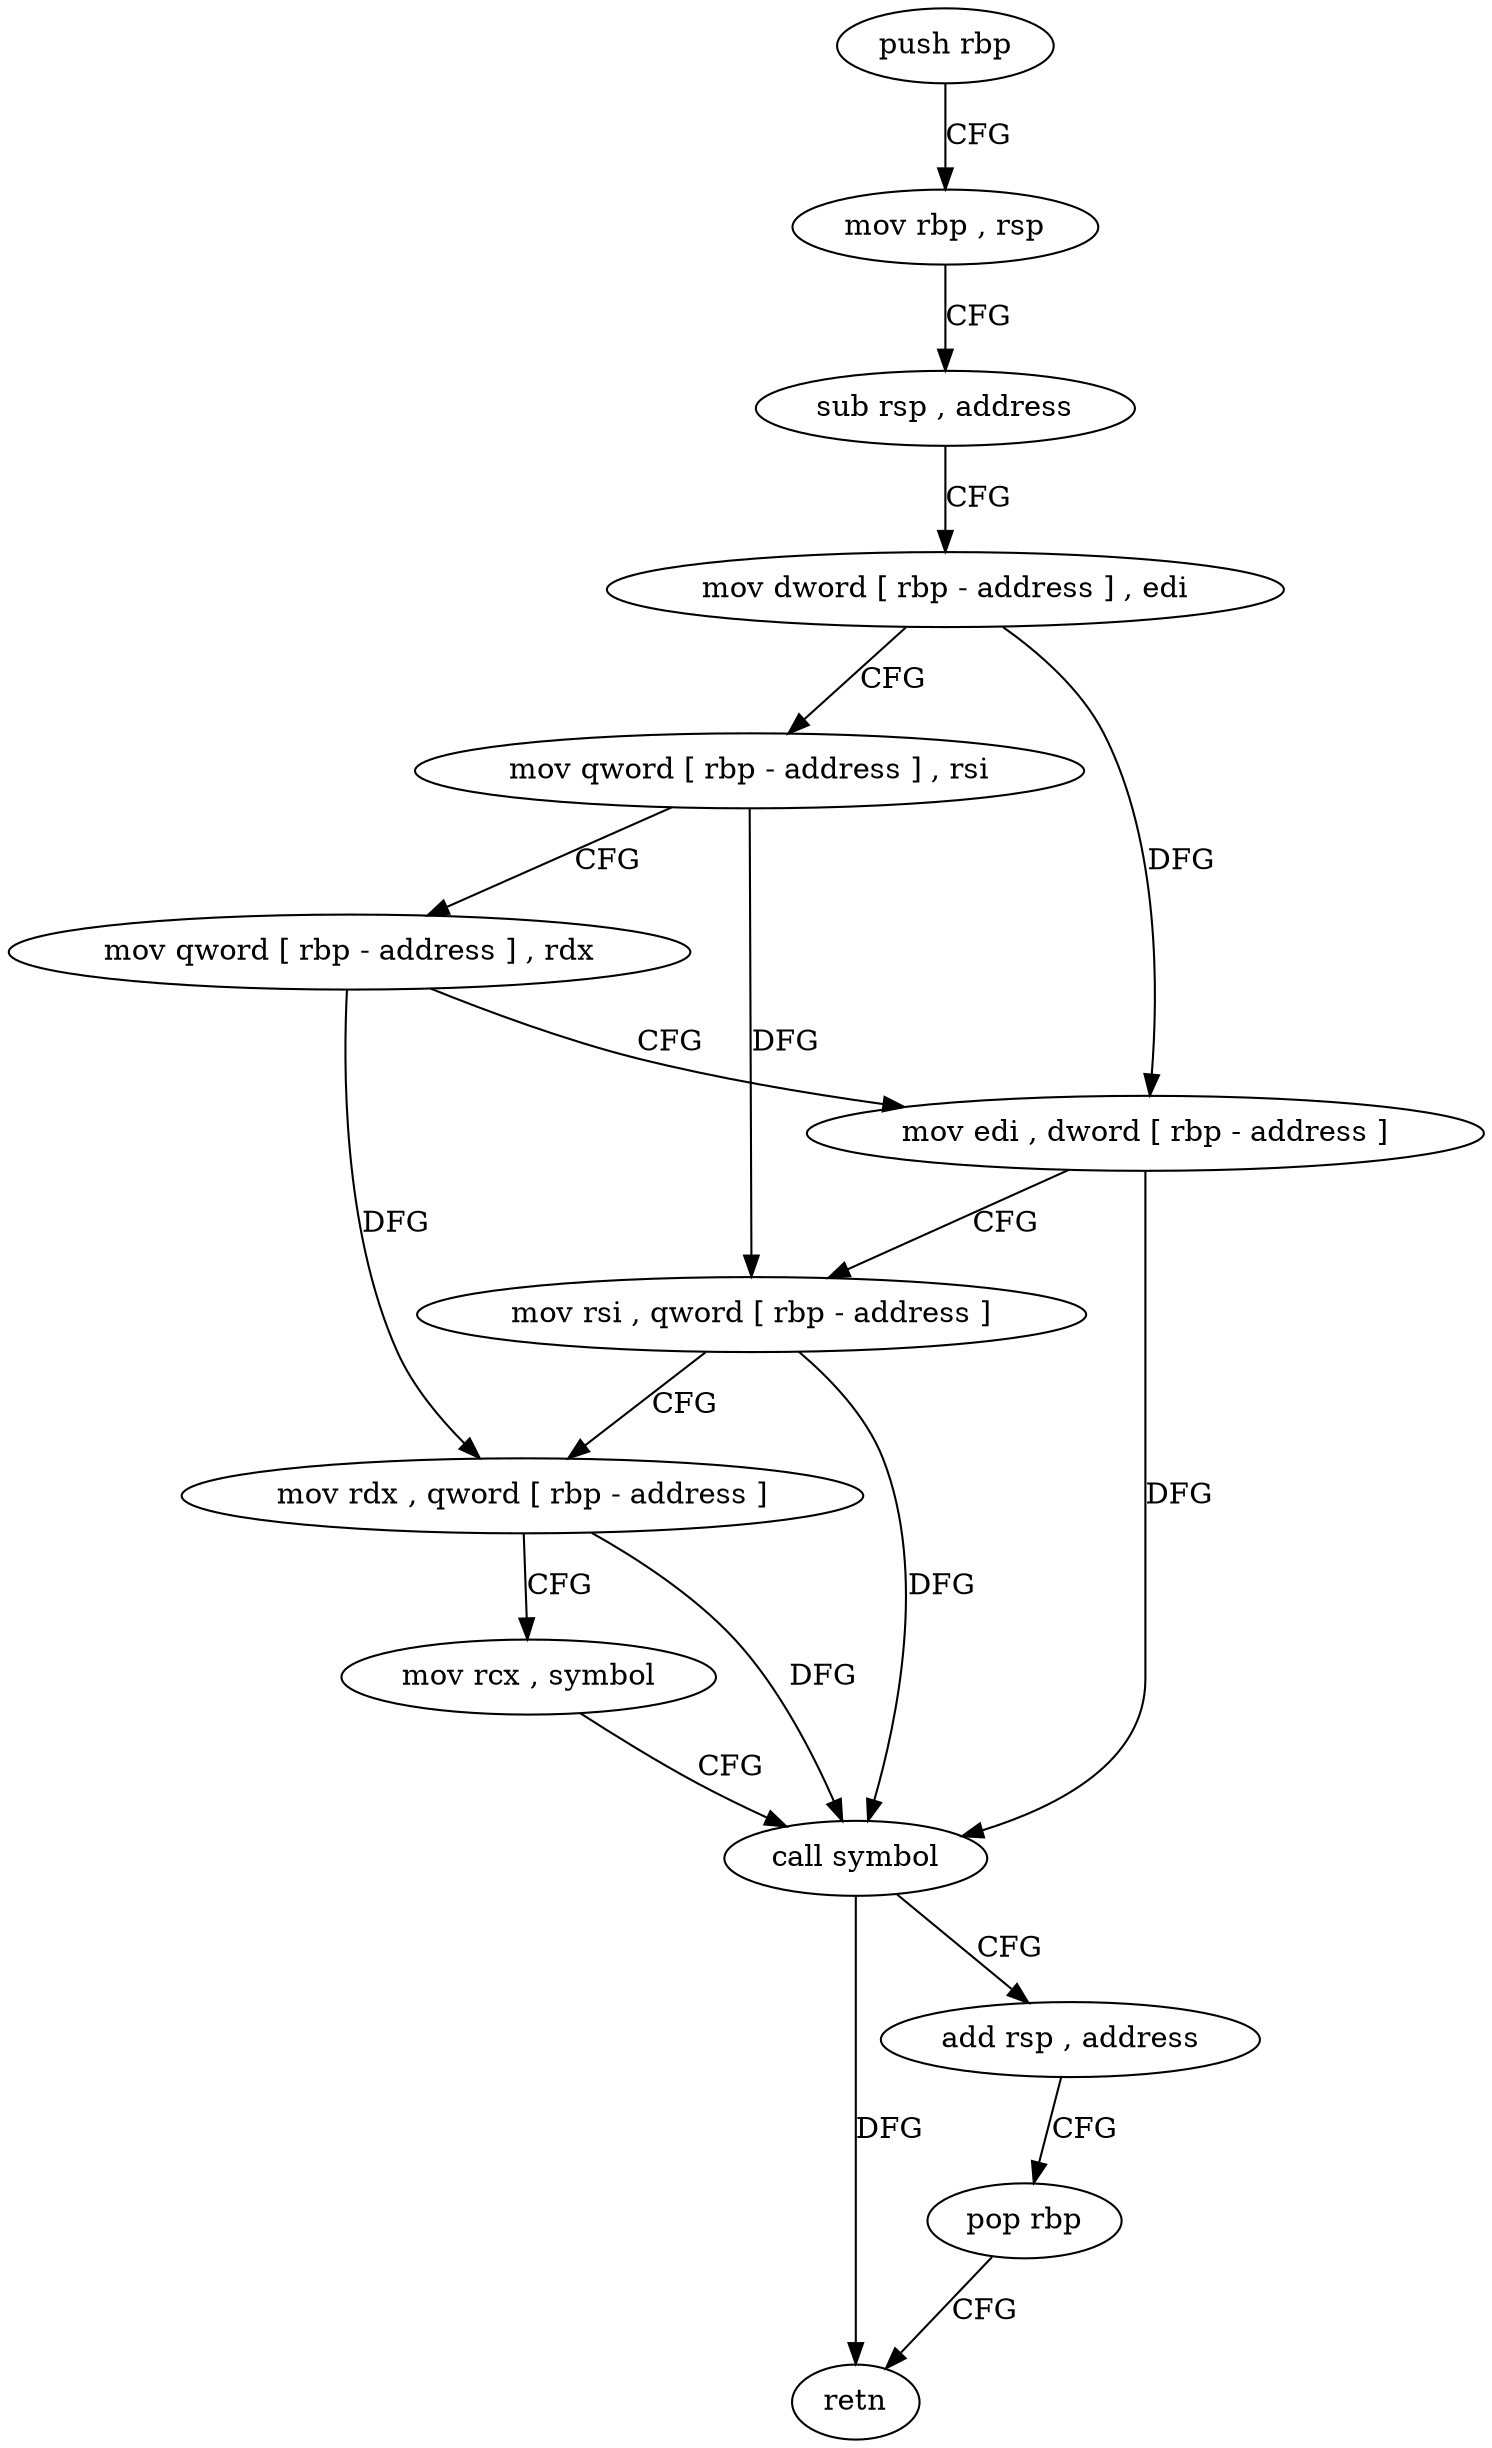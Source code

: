 digraph "func" {
"4219248" [label = "push rbp" ]
"4219249" [label = "mov rbp , rsp" ]
"4219252" [label = "sub rsp , address" ]
"4219256" [label = "mov dword [ rbp - address ] , edi" ]
"4219259" [label = "mov qword [ rbp - address ] , rsi" ]
"4219263" [label = "mov qword [ rbp - address ] , rdx" ]
"4219267" [label = "mov edi , dword [ rbp - address ]" ]
"4219270" [label = "mov rsi , qword [ rbp - address ]" ]
"4219274" [label = "mov rdx , qword [ rbp - address ]" ]
"4219278" [label = "mov rcx , symbol" ]
"4219288" [label = "call symbol" ]
"4219293" [label = "add rsp , address" ]
"4219297" [label = "pop rbp" ]
"4219298" [label = "retn" ]
"4219248" -> "4219249" [ label = "CFG" ]
"4219249" -> "4219252" [ label = "CFG" ]
"4219252" -> "4219256" [ label = "CFG" ]
"4219256" -> "4219259" [ label = "CFG" ]
"4219256" -> "4219267" [ label = "DFG" ]
"4219259" -> "4219263" [ label = "CFG" ]
"4219259" -> "4219270" [ label = "DFG" ]
"4219263" -> "4219267" [ label = "CFG" ]
"4219263" -> "4219274" [ label = "DFG" ]
"4219267" -> "4219270" [ label = "CFG" ]
"4219267" -> "4219288" [ label = "DFG" ]
"4219270" -> "4219274" [ label = "CFG" ]
"4219270" -> "4219288" [ label = "DFG" ]
"4219274" -> "4219278" [ label = "CFG" ]
"4219274" -> "4219288" [ label = "DFG" ]
"4219278" -> "4219288" [ label = "CFG" ]
"4219288" -> "4219293" [ label = "CFG" ]
"4219288" -> "4219298" [ label = "DFG" ]
"4219293" -> "4219297" [ label = "CFG" ]
"4219297" -> "4219298" [ label = "CFG" ]
}
